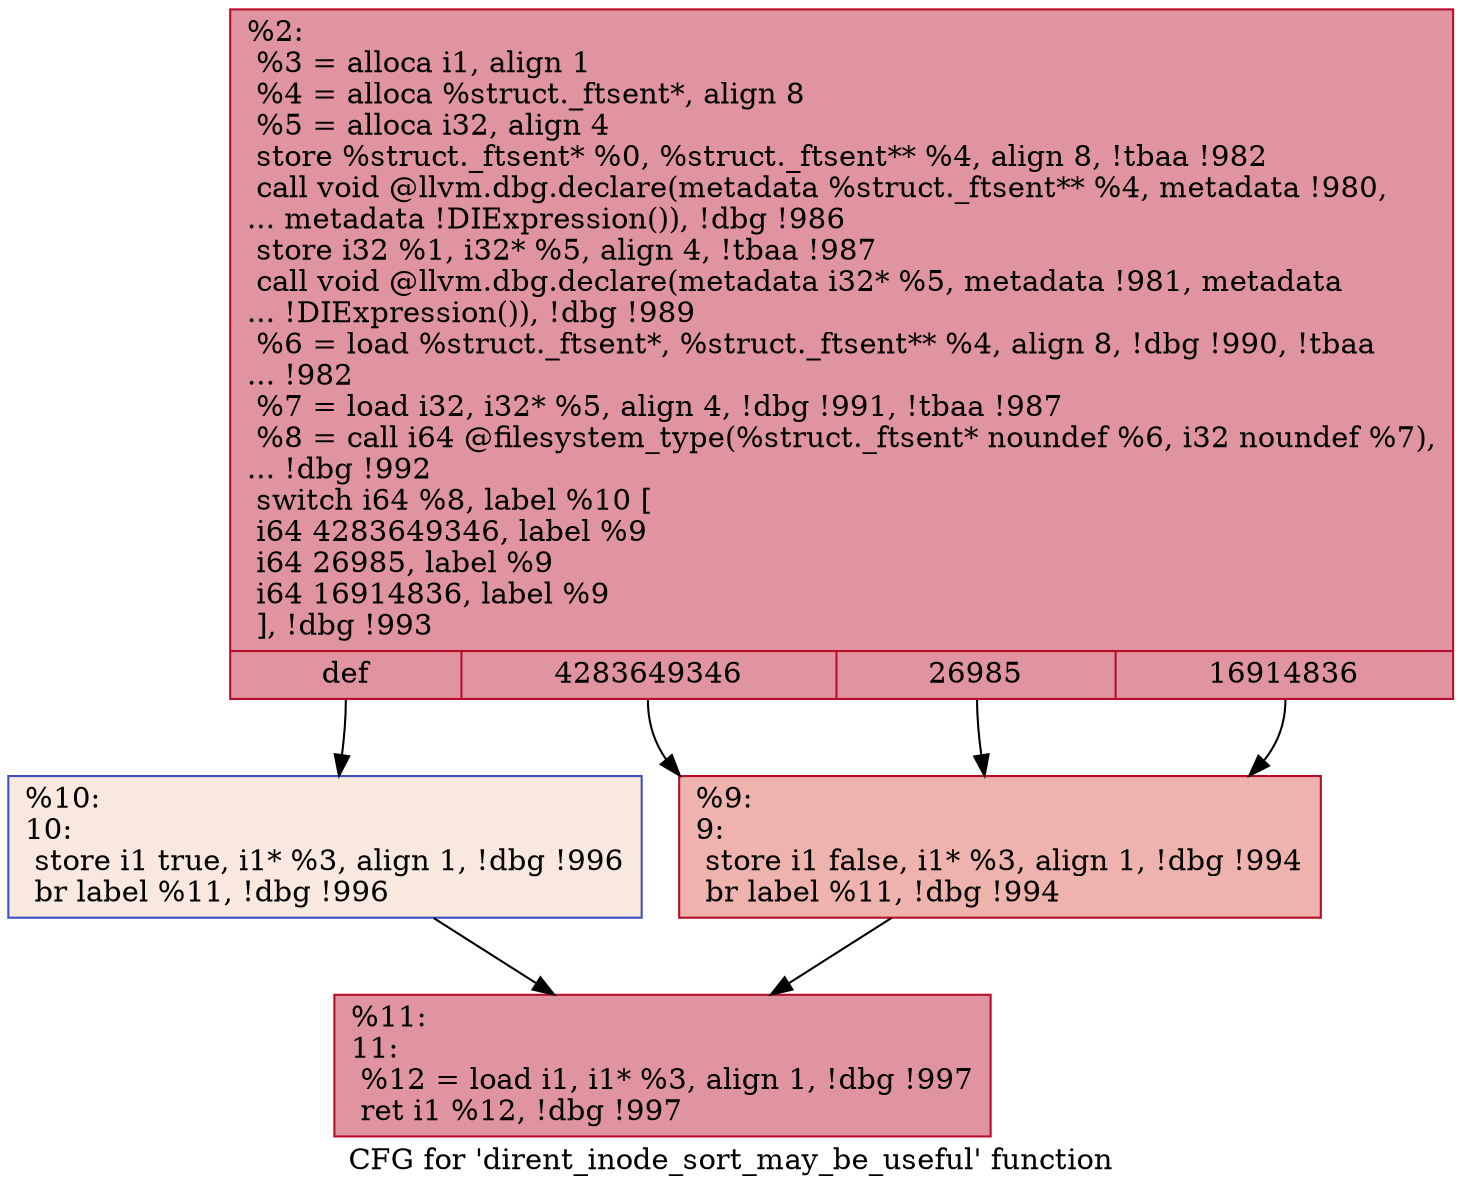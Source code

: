 digraph "CFG for 'dirent_inode_sort_may_be_useful' function" {
	label="CFG for 'dirent_inode_sort_may_be_useful' function";

	Node0x2466860 [shape=record,color="#b70d28ff", style=filled, fillcolor="#b70d2870",label="{%2:\l  %3 = alloca i1, align 1\l  %4 = alloca %struct._ftsent*, align 8\l  %5 = alloca i32, align 4\l  store %struct._ftsent* %0, %struct._ftsent** %4, align 8, !tbaa !982\l  call void @llvm.dbg.declare(metadata %struct._ftsent** %4, metadata !980,\l... metadata !DIExpression()), !dbg !986\l  store i32 %1, i32* %5, align 4, !tbaa !987\l  call void @llvm.dbg.declare(metadata i32* %5, metadata !981, metadata\l... !DIExpression()), !dbg !989\l  %6 = load %struct._ftsent*, %struct._ftsent** %4, align 8, !dbg !990, !tbaa\l... !982\l  %7 = load i32, i32* %5, align 4, !dbg !991, !tbaa !987\l  %8 = call i64 @filesystem_type(%struct._ftsent* noundef %6, i32 noundef %7),\l... !dbg !992\l  switch i64 %8, label %10 [\l    i64 4283649346, label %9\l    i64 26985, label %9\l    i64 16914836, label %9\l  ], !dbg !993\l|{<s0>def|<s1>4283649346|<s2>26985|<s3>16914836}}"];
	Node0x2466860:s0 -> Node0x2466930;
	Node0x2466860:s1 -> Node0x24668e0;
	Node0x2466860:s2 -> Node0x24668e0;
	Node0x2466860:s3 -> Node0x24668e0;
	Node0x24668e0 [shape=record,color="#b70d28ff", style=filled, fillcolor="#d6524470",label="{%9:\l9:                                                \l  store i1 false, i1* %3, align 1, !dbg !994\l  br label %11, !dbg !994\l}"];
	Node0x24668e0 -> Node0x2466980;
	Node0x2466930 [shape=record,color="#3d50c3ff", style=filled, fillcolor="#f2cab570",label="{%10:\l10:                                               \l  store i1 true, i1* %3, align 1, !dbg !996\l  br label %11, !dbg !996\l}"];
	Node0x2466930 -> Node0x2466980;
	Node0x2466980 [shape=record,color="#b70d28ff", style=filled, fillcolor="#b70d2870",label="{%11:\l11:                                               \l  %12 = load i1, i1* %3, align 1, !dbg !997\l  ret i1 %12, !dbg !997\l}"];
}
